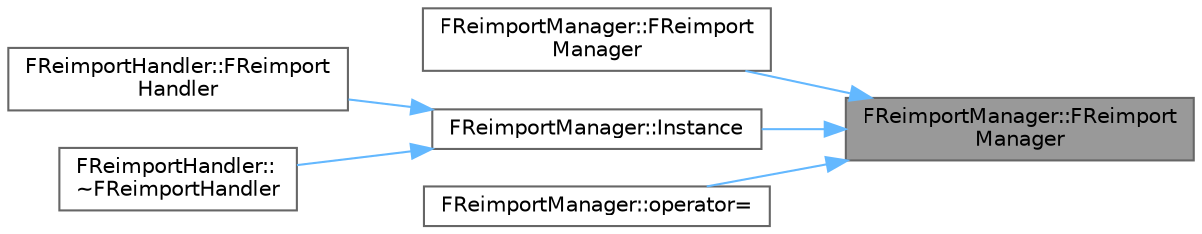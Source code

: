 digraph "FReimportManager::FReimportManager"
{
 // INTERACTIVE_SVG=YES
 // LATEX_PDF_SIZE
  bgcolor="transparent";
  edge [fontname=Helvetica,fontsize=10,labelfontname=Helvetica,labelfontsize=10];
  node [fontname=Helvetica,fontsize=10,shape=box,height=0.2,width=0.4];
  rankdir="RL";
  Node1 [id="Node000001",label="FReimportManager::FReimport\lManager",height=0.2,width=0.4,color="gray40", fillcolor="grey60", style="filled", fontcolor="black",tooltip="Constructor."];
  Node1 -> Node2 [id="edge1_Node000001_Node000002",dir="back",color="steelblue1",style="solid",tooltip=" "];
  Node2 [id="Node000002",label="FReimportManager::FReimport\lManager",height=0.2,width=0.4,color="grey40", fillcolor="white", style="filled",URL="$d3/dc8/classFReimportManager.html#ae5501f141cb43baf2ff7205f092d6ff5",tooltip="Copy constructor; intentionally left unimplemented."];
  Node1 -> Node3 [id="edge2_Node000001_Node000003",dir="back",color="steelblue1",style="solid",tooltip=" "];
  Node3 [id="Node000003",label="FReimportManager::Instance",height=0.2,width=0.4,color="grey40", fillcolor="white", style="filled",URL="$d3/dc8/classFReimportManager.html#ace5c734824fb6febd26104fb6c3e53ad",tooltip="Singleton function, provides access to the only instance of the class."];
  Node3 -> Node4 [id="edge3_Node000003_Node000004",dir="back",color="steelblue1",style="solid",tooltip=" "];
  Node4 [id="Node000004",label="FReimportHandler::FReimport\lHandler",height=0.2,width=0.4,color="grey40", fillcolor="white", style="filled",URL="$db/dfc/classFReimportHandler.html#a23c009b921cf95d098fbc27ab71f0715",tooltip="Constructor."];
  Node3 -> Node5 [id="edge4_Node000003_Node000005",dir="back",color="steelblue1",style="solid",tooltip=" "];
  Node5 [id="Node000005",label="FReimportHandler::\l~FReimportHandler",height=0.2,width=0.4,color="grey40", fillcolor="white", style="filled",URL="$db/dfc/classFReimportHandler.html#a1ce256398325a28877dcc393a6e568cc",tooltip="Destructor."];
  Node1 -> Node6 [id="edge5_Node000001_Node000006",dir="back",color="steelblue1",style="solid",tooltip=" "];
  Node6 [id="Node000006",label="FReimportManager::operator=",height=0.2,width=0.4,color="grey40", fillcolor="white", style="filled",URL="$d3/dc8/classFReimportManager.html#a8ee287c078bad3835bbbc7eb8af13ab1",tooltip="Assignment operator; intentionally left unimplemented."];
}
